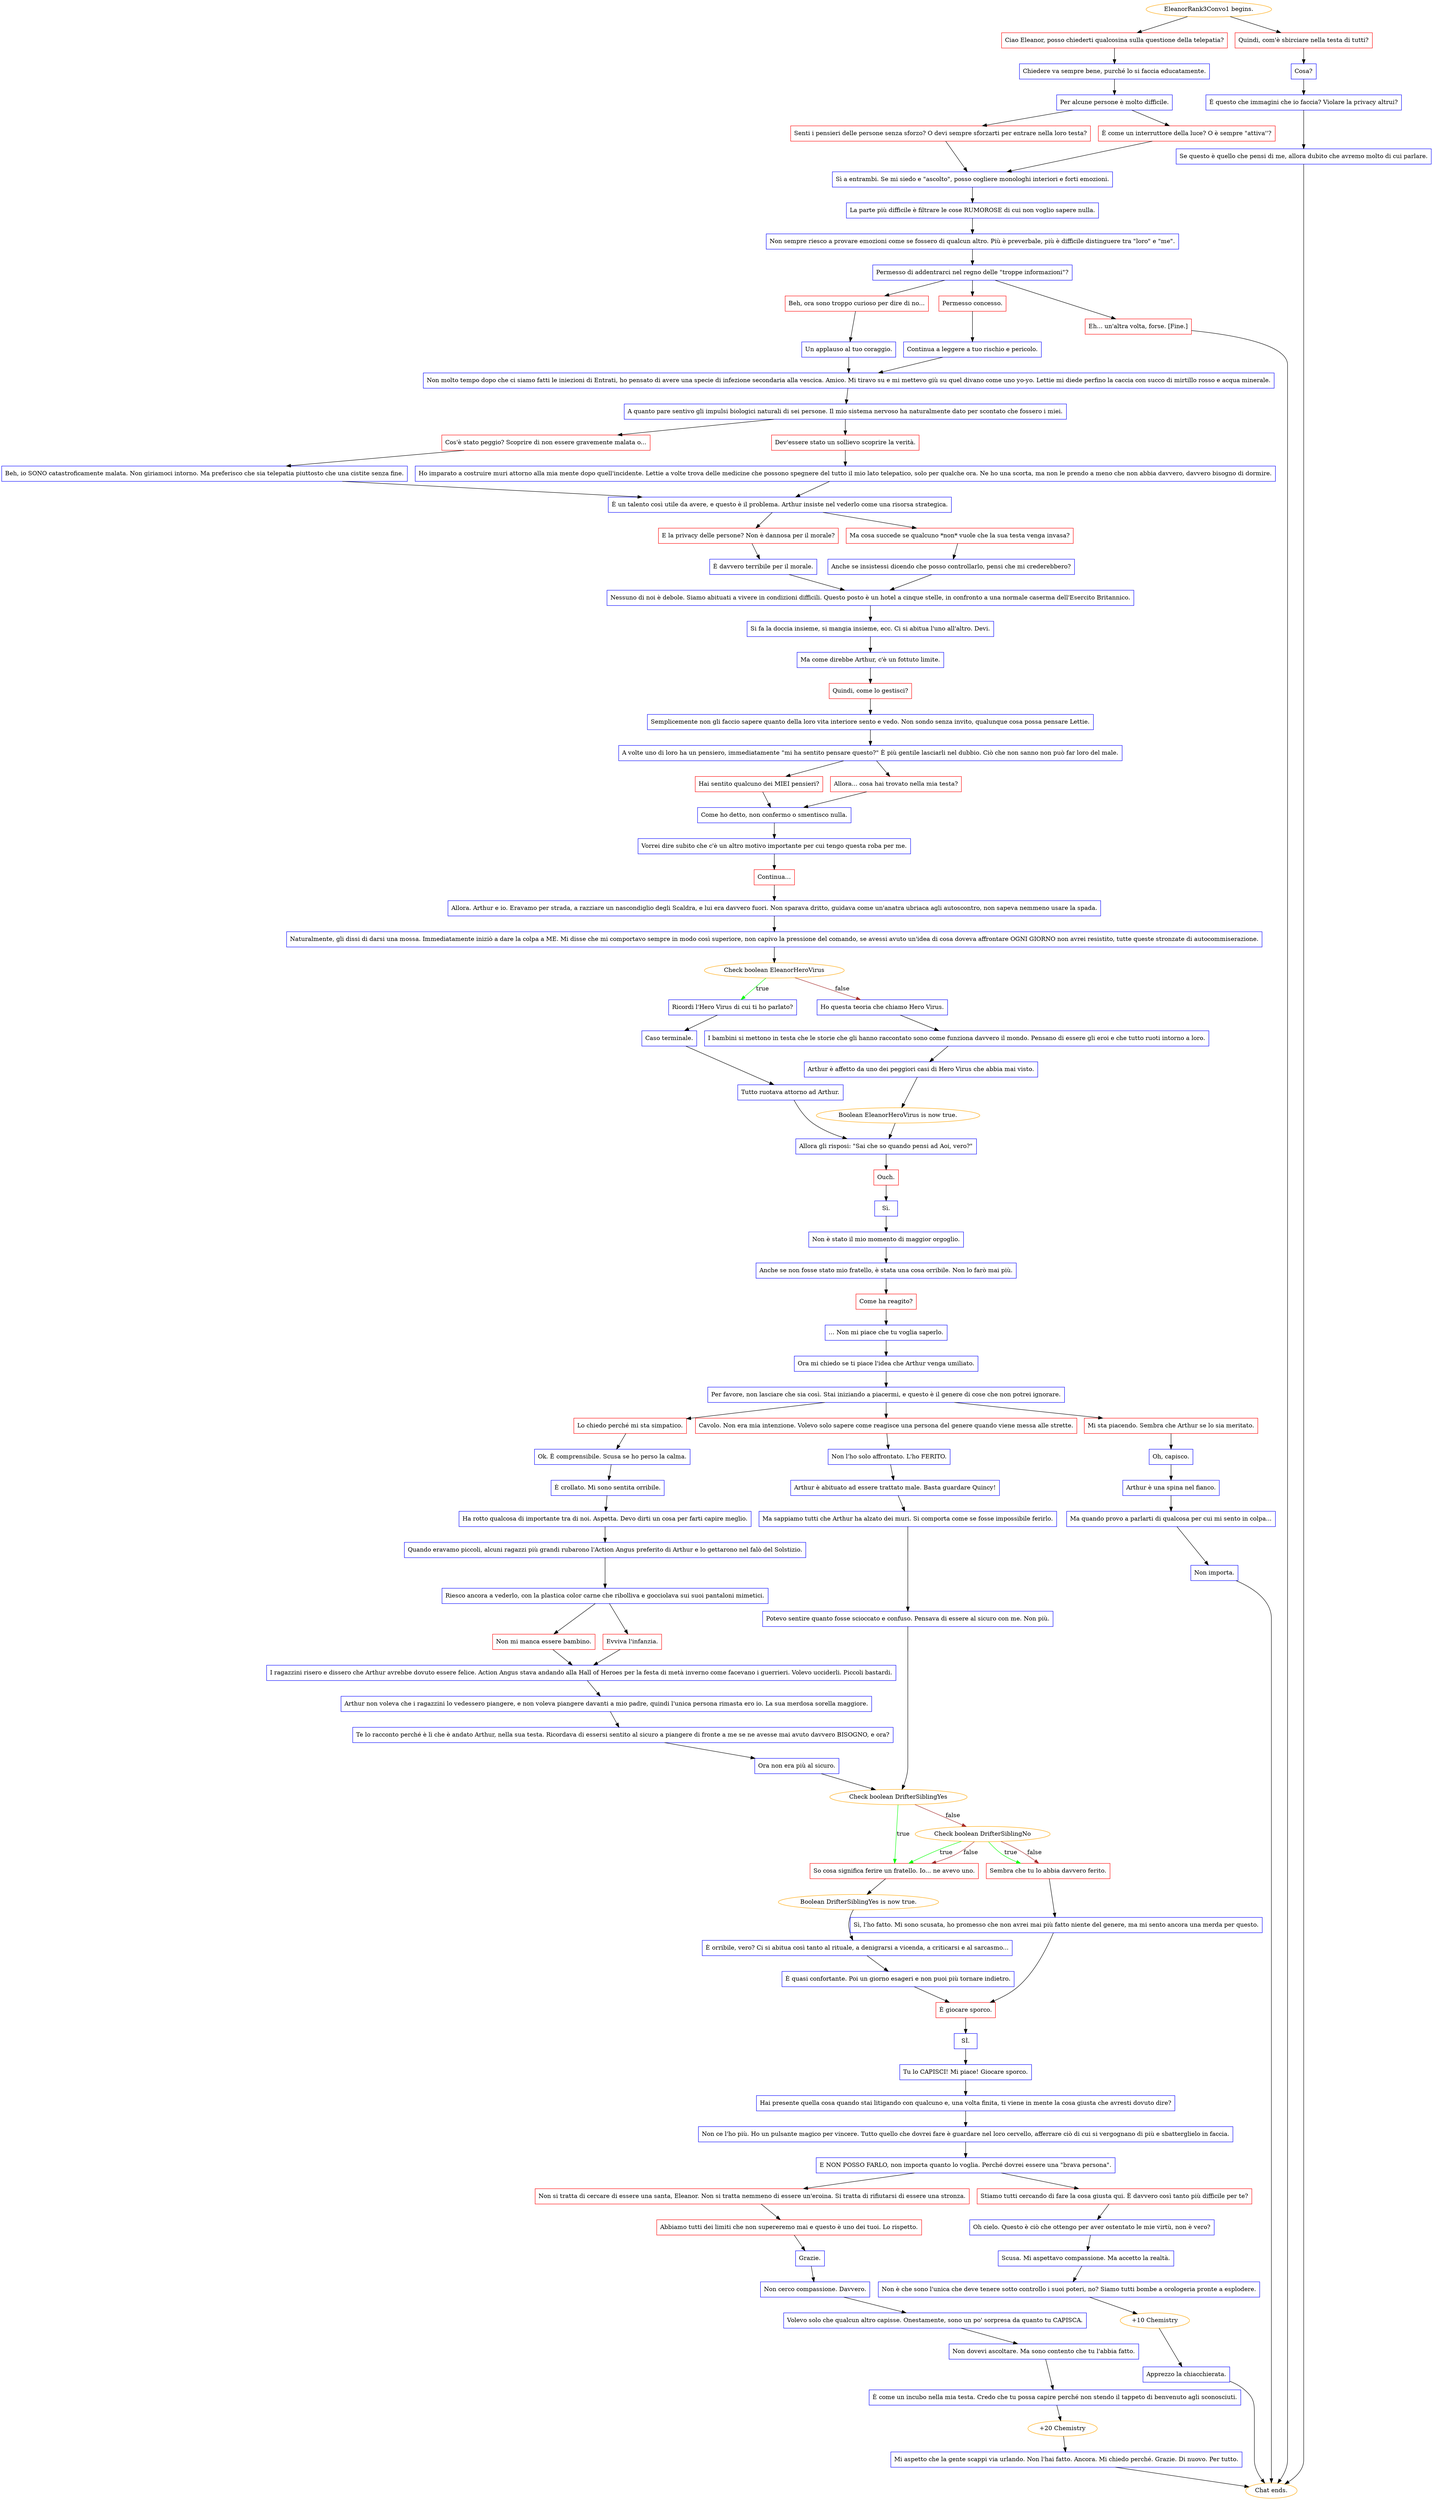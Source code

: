 digraph {
	"EleanorRank3Convo1 begins." [color=orange];
		"EleanorRank3Convo1 begins." -> j2968772802;
		"EleanorRank3Convo1 begins." -> j3719727842;
	j2968772802 [label="Ciao Eleanor, posso chiederti qualcosina sulla questione della telepatia?",shape=box,color=red];
		j2968772802 -> j2441000860;
	j3719727842 [label="Quindi, com'è sbirciare nella testa di tutti?",shape=box,color=red];
		j3719727842 -> j776202302;
	j2441000860 [label="Chiedere va sempre bene, purché lo si faccia educatamente.",shape=box,color=blue];
		j2441000860 -> j649192837;
	j776202302 [label="Cosa?",shape=box,color=blue];
		j776202302 -> j3556457144;
	j649192837 [label="Per alcune persone è molto difficile.",shape=box,color=blue];
		j649192837 -> j1727174362;
		j649192837 -> j1976726454;
	j3556457144 [label="È questo che immagini che io faccia? Violare la privacy altrui?",shape=box,color=blue];
		j3556457144 -> j643617122;
	j1727174362 [label="Senti i pensieri delle persone senza sforzo? O devi sempre sforzarti per entrare nella loro testa?",shape=box,color=red];
		j1727174362 -> j164776717;
	j1976726454 [label="È come un interruttore della luce? O è sempre \"attiva''?",shape=box,color=red];
		j1976726454 -> j164776717;
	j643617122 [label="Se questo è quello che pensi di me, allora dubito che avremo molto di cui parlare.",shape=box,color=blue];
		j643617122 -> "Chat ends.";
	j164776717 [label="Sì a entrambi. Se mi siedo e \"ascolto\", posso cogliere monologhi interiori e forti emozioni.",shape=box,color=blue];
		j164776717 -> j3918832614;
	"Chat ends." [color=orange];
	j3918832614 [label="La parte più difficile è filtrare le cose RUMOROSE di cui non voglio sapere nulla.",shape=box,color=blue];
		j3918832614 -> j3586643635;
	j3586643635 [label="Non sempre riesco a provare emozioni come se fossero di qualcun altro. Più è preverbale, più è difficile distinguere tra \"loro\" e \"me\".",shape=box,color=blue];
		j3586643635 -> j2577412210;
	j2577412210 [label="Permesso di addentrarci nel regno delle \"troppe informazioni\"?",shape=box,color=blue];
		j2577412210 -> j4244989280;
		j2577412210 -> j2038135987;
		j2577412210 -> j4021190004;
	j4244989280 [label="Beh, ora sono troppo curioso per dire di no...",shape=box,color=red];
		j4244989280 -> j3762067259;
	j2038135987 [label="Permesso concesso.",shape=box,color=red];
		j2038135987 -> j4209047323;
	j4021190004 [label="Eh... un'altra volta, forse. [Fine.]",shape=box,color=red];
		j4021190004 -> "Chat ends.";
	j3762067259 [label="Un applauso al tuo coraggio.",shape=box,color=blue];
		j3762067259 -> j3601360046;
	j4209047323 [label="Continua a leggere a tuo rischio e pericolo.",shape=box,color=blue];
		j4209047323 -> j3601360046;
	j3601360046 [label="Non molto tempo dopo che ci siamo fatti le iniezioni di Entrati, ho pensato di avere una specie di infezione secondaria alla vescica. Amico. Mi tiravo su e mi mettevo giù su quel divano come uno yo-yo. Lettie mi diede perfino la caccia con succo di mirtillo rosso e acqua minerale.",shape=box,color=blue];
		j3601360046 -> j1518271664;
	j1518271664 [label="A quanto pare sentivo gli impulsi biologici naturali di sei persone. Il mio sistema nervoso ha naturalmente dato per scontato che fossero i miei.",shape=box,color=blue];
		j1518271664 -> j1343716385;
		j1518271664 -> j1544686934;
	j1343716385 [label="Cos'è stato peggio? Scoprire di non essere gravemente malata o...",shape=box,color=red];
		j1343716385 -> j3847313482;
	j1544686934 [label="Dev'essere stato un sollievo scoprire la verità.",shape=box,color=red];
		j1544686934 -> j3945284686;
	j3847313482 [label="Beh, io SONO catastroficamente malata. Non giriamoci intorno. Ma preferisco che sia telepatia piuttosto che una cistite senza fine.",shape=box,color=blue];
		j3847313482 -> j3242229792;
	j3945284686 [label="Ho imparato a costruire muri attorno alla mia mente dopo quell'incidente. Lettie a volte trova delle medicine che possono spegnere del tutto il mio lato telepatico, solo per qualche ora. Ne ho una scorta, ma non le prendo a meno che non abbia davvero, davvero bisogno di dormire.",shape=box,color=blue];
		j3945284686 -> j3242229792;
	j3242229792 [label="È un talento così utile da avere, e questo è il problema. Arthur insiste nel vederlo come una risorsa strategica.",shape=box,color=blue];
		j3242229792 -> j1402859672;
		j3242229792 -> j4208122414;
	j1402859672 [label="E la privacy delle persone? Non è dannosa per il morale?",shape=box,color=red];
		j1402859672 -> j2157846828;
	j4208122414 [label="Ma cosa succede se qualcuno *non* vuole che la sua testa venga invasa?",shape=box,color=red];
		j4208122414 -> j1505995512;
	j2157846828 [label="È davvero terribile per il morale.",shape=box,color=blue];
		j2157846828 -> j2687748100;
	j1505995512 [label="Anche se insistessi dicendo che posso controllarlo, pensi che mi crederebbero?",shape=box,color=blue];
		j1505995512 -> j2687748100;
	j2687748100 [label="Nessuno di noi è debole. Siamo abituati a vivere in condizioni difficili. Questo posto è un hotel a cinque stelle, in confronto a una normale caserma dell'Esercito Britannico.",shape=box,color=blue];
		j2687748100 -> j4186312681;
	j4186312681 [label="Si fa la doccia insieme, si mangia insieme, ecc. Ci si abitua l'uno all'altro. Devi.",shape=box,color=blue];
		j4186312681 -> j2186205449;
	j2186205449 [label="Ma come direbbe Arthur, c'è un fottuto limite.",shape=box,color=blue];
		j2186205449 -> j436383202;
	j436383202 [label="Quindi, come lo gestisci?",shape=box,color=red];
		j436383202 -> j4162789552;
	j4162789552 [label="Semplicemente non gli faccio sapere quanto della loro vita interiore sento e vedo. Non sondo senza invito, qualunque cosa possa pensare Lettie.",shape=box,color=blue];
		j4162789552 -> j1059615616;
	j1059615616 [label="A volte uno di loro ha un pensiero, immediatamente \"mi ha sentito pensare questo?\" È più gentile lasciarli nel dubbio. Ciò che non sanno non può far loro del male.",shape=box,color=blue];
		j1059615616 -> j2811734405;
		j1059615616 -> j1870809642;
	j2811734405 [label="Hai sentito qualcuno dei MIEI pensieri?",shape=box,color=red];
		j2811734405 -> j3458207216;
	j1870809642 [label="Allora... cosa hai trovato nella mia testa?",shape=box,color=red];
		j1870809642 -> j3458207216;
	j3458207216 [label="Come ho detto, non confermo o smentisco nulla.",shape=box,color=blue];
		j3458207216 -> j3171842340;
	j3171842340 [label="Vorrei dire subito che c'è un altro motivo importante per cui tengo questa roba per me.",shape=box,color=blue];
		j3171842340 -> j1031685118;
	j1031685118 [label="Continua…",shape=box,color=red];
		j1031685118 -> j4127025417;
	j4127025417 [label="Allora. Arthur e io. Eravamo per strada, a razziare un nascondiglio degli Scaldra, e lui era davvero fuori. Non sparava dritto, guidava come un'anatra ubriaca agli autoscontro, non sapeva nemmeno usare la spada.",shape=box,color=blue];
		j4127025417 -> j1523071070;
	j1523071070 [label="Naturalmente, gli dissi di darsi una mossa. Immediatamente iniziò a dare la colpa a ME. Mi disse che mi comportavo sempre in modo così superiore, non capivo la pressione del comando, se avessi avuto un'idea di cosa doveva affrontare OGNI GIORNO non avrei resistito, tutte queste stronzate di autocommiserazione.",shape=box,color=blue];
		j1523071070 -> j1362887736;
	j1362887736 [label="Check boolean EleanorHeroVirus",color=orange];
		j1362887736 -> j3671190805 [label=true,color=green];
		j1362887736 -> j4040094128 [label=false,color=brown];
	j3671190805 [label="Ricordi l'Hero Virus di cui ti ho parlato?",shape=box,color=blue];
		j3671190805 -> j2781849716;
	j4040094128 [label="Ho questa teoria che chiamo Hero Virus.",shape=box,color=blue];
		j4040094128 -> j3299461342;
	j2781849716 [label="Caso terminale.",shape=box,color=blue];
		j2781849716 -> j2786470201;
	j3299461342 [label="I bambini si mettono in testa che le storie che gli hanno raccontato sono come funziona davvero il mondo. Pensano di essere gli eroi e che tutto ruoti intorno a loro.",shape=box,color=blue];
		j3299461342 -> j1667532687;
	j2786470201 [label="Tutto ruotava attorno ad Arthur.",shape=box,color=blue];
		j2786470201 -> j2382780050;
	j1667532687 [label="Arthur è affetto da uno dei peggiori casi di Hero Virus che abbia mai visto.",shape=box,color=blue];
		j1667532687 -> j700693986;
	j2382780050 [label="Allora gli risposi: \"Sai che so quando pensi ad Aoi, vero?\"",shape=box,color=blue];
		j2382780050 -> j4019123533;
	j700693986 [label="Boolean EleanorHeroVirus is now true.",color=orange];
		j700693986 -> j2382780050;
	j4019123533 [label="Ouch.",shape=box,color=red];
		j4019123533 -> j3241826602;
	j3241826602 [label="Sì.",shape=box,color=blue];
		j3241826602 -> j1909216734;
	j1909216734 [label="Non è stato il mio momento di maggior orgoglio.",shape=box,color=blue];
		j1909216734 -> j2951125029;
	j2951125029 [label="Anche se non fosse stato mio fratello, è stata una cosa orribile. Non lo farò mai più.",shape=box,color=blue];
		j2951125029 -> j3543580214;
	j3543580214 [label="Come ha reagito?",shape=box,color=red];
		j3543580214 -> j1257451755;
	j1257451755 [label="… Non mi piace che tu voglia saperlo.",shape=box,color=blue];
		j1257451755 -> j4212185760;
	j4212185760 [label="Ora mi chiedo se ti piace l'idea che Arthur venga umiliato.",shape=box,color=blue];
		j4212185760 -> j1512911180;
	j1512911180 [label="Per favore, non lasciare che sia così. Stai iniziando a piacermi, e questo è il genere di cose che non potrei ignorare.",shape=box,color=blue];
		j1512911180 -> j2609550719;
		j1512911180 -> j568538645;
		j1512911180 -> j3942772309;
	j2609550719 [label="Lo chiedo perché mi sta simpatico.",shape=box,color=red];
		j2609550719 -> j139863645;
	j568538645 [label="Cavolo. Non era mia intenzione. Volevo solo sapere come reagisce una persona del genere quando viene messa alle strette.",shape=box,color=red];
		j568538645 -> j2367137866;
	j3942772309 [label="Mi sta piacendo. Sembra che Arthur se lo sia meritato.",shape=box,color=red];
		j3942772309 -> j492210172;
	j139863645 [label="Ok. È comprensibile. Scusa se ho perso la calma.",shape=box,color=blue];
		j139863645 -> j2213494764;
	j2367137866 [label="Non l'ho solo affrontato. L'ho FERITO.",shape=box,color=blue];
		j2367137866 -> j3927631755;
	j492210172 [label="Oh, capisco.",shape=box,color=blue];
		j492210172 -> j1715138185;
	j2213494764 [label="È crollato. Mi sono sentita orribile.",shape=box,color=blue];
		j2213494764 -> j327415255;
	j3927631755 [label="Arthur è abituato ad essere trattato male. Basta guardare Quincy!",shape=box,color=blue];
		j3927631755 -> j4053431199;
	j1715138185 [label="Arthur è una spina nel fianco.",shape=box,color=blue];
		j1715138185 -> j2238714255;
	j327415255 [label="Ha rotto qualcosa di importante tra di noi. Aspetta. Devo dirti un cosa per farti capire meglio.",shape=box,color=blue];
		j327415255 -> j3873940513;
	j4053431199 [label="Ma sappiamo tutti che Arthur ha alzato dei muri. Si comporta come se fosse impossibile ferirlo.",shape=box,color=blue];
		j4053431199 -> j479080341;
	j2238714255 [label="Ma quando provo a parlarti di qualcosa per cui mi sento in colpa...",shape=box,color=blue];
		j2238714255 -> j2125704801;
	j3873940513 [label="Quando eravamo piccoli, alcuni ragazzi più grandi rubarono l'Action Angus preferito di Arthur e lo gettarono nel falò del Solstizio.",shape=box,color=blue];
		j3873940513 -> j2444210965;
	j479080341 [label="Potevo sentire quanto fosse scioccato e confuso. Pensava di essere al sicuro con me. Non più.",shape=box,color=blue];
		j479080341 -> j4218162884;
	j2125704801 [label="Non importa.",shape=box,color=blue];
		j2125704801 -> "Chat ends.";
	j2444210965 [label="Riesco ancora a vederlo, con la plastica color carne che ribolliva e gocciolava sui suoi pantaloni mimetici.",shape=box,color=blue];
		j2444210965 -> j3185370046;
		j2444210965 -> j523865391;
	j4218162884 [label="Check boolean DrifterSiblingYes",color=orange];
		j4218162884 -> j2068113123 [label=true,color=green];
		j4218162884 -> j1944990817 [label=false,color=brown];
	j3185370046 [label="Non mi manca essere bambino.",shape=box,color=red];
		j3185370046 -> j2166021539;
	j523865391 [label="Evviva l'infanzia.",shape=box,color=red];
		j523865391 -> j2166021539;
	j2068113123 [label="So cosa significa ferire un fratello. Io... ne avevo uno.",shape=box,color=red];
		j2068113123 -> j3751280428;
	j1944990817 [label="Check boolean DrifterSiblingNo",color=orange];
		j1944990817 -> j2068113123 [label=true,color=green];
		j1944990817 -> j2644873561 [label=true,color=green];
		j1944990817 -> j2068113123 [label=false,color=brown];
		j1944990817 -> j2644873561 [label=false,color=brown];
	j2166021539 [label="I ragazzini risero e dissero che Arthur avrebbe dovuto essere felice. Action Angus stava andando alla Hall of Heroes per la festa di metà inverno come facevano i guerrieri. Volevo ucciderli. Piccoli bastardi.",shape=box,color=blue];
		j2166021539 -> j1346591232;
	j3751280428 [label="Boolean DrifterSiblingYes is now true.",color=orange];
		j3751280428 -> j2902277493;
	j2644873561 [label="Sembra che tu lo abbia davvero ferito.",shape=box,color=red];
		j2644873561 -> j784203920;
	j1346591232 [label="Arthur non voleva che i ragazzini lo vedessero piangere, e non voleva piangere davanti a mio padre, quindi l'unica persona rimasta ero io. La sua merdosa sorella maggiore.",shape=box,color=blue];
		j1346591232 -> j4174383123;
	j2902277493 [label="È orribile, vero? Ci si abitua così tanto al rituale, a denigrarsi a vicenda, a criticarsi e al sarcasmo...",shape=box,color=blue];
		j2902277493 -> j1070456293;
	j784203920 [label="Sì, l'ho fatto. Mi sono scusata, ho promesso che non avrei mai più fatto niente del genere, ma mi sento ancora una merda per questo.",shape=box,color=blue];
		j784203920 -> j2363328466;
	j4174383123 [label="Te lo racconto perché è lì che è andato Arthur, nella sua testa. Ricordava di essersi sentito al sicuro a piangere di fronte a me se ne avesse mai avuto davvero BISOGNO, e ora?",shape=box,color=blue];
		j4174383123 -> j3104289825;
	j1070456293 [label="È quasi confortante. Poi un giorno esageri e non puoi più tornare indietro.",shape=box,color=blue];
		j1070456293 -> j2363328466;
	j2363328466 [label="È giocare sporco.",shape=box,color=red];
		j2363328466 -> j2951206075;
	j3104289825 [label="Ora non era più al sicuro.",shape=box,color=blue];
		j3104289825 -> j4218162884;
	j2951206075 [label="SÌ.",shape=box,color=blue];
		j2951206075 -> j1753958048;
	j1753958048 [label="Tu lo CAPISCI! Mi piace! Giocare sporco.",shape=box,color=blue];
		j1753958048 -> j3657828178;
	j3657828178 [label="Hai presente quella cosa quando stai litigando con qualcuno e, una volta finita, ti viene in mente la cosa giusta che avresti dovuto dire?",shape=box,color=blue];
		j3657828178 -> j3501913465;
	j3501913465 [label="Non ce l'ho più. Ho un pulsante magico per vincere. Tutto quello che dovrei fare è guardare nel loro cervello, afferrare ciò di cui si vergognano di più e sbatterglielo in faccia.",shape=box,color=blue];
		j3501913465 -> j1876705132;
	j1876705132 [label="E NON POSSO FARLO, non importa quanto lo voglia. Perché dovrei essere una \"brava persona\".",shape=box,color=blue];
		j1876705132 -> j1870075993;
		j1876705132 -> j234678605;
	j1870075993 [label="Non si tratta di cercare di essere una santa, Eleanor. Non si tratta nemmeno di essere un'eroina. Si tratta di rifiutarsi di essere una stronza.",shape=box,color=red];
		j1870075993 -> j4245990680;
	j234678605 [label="Stiamo tutti cercando di fare la cosa giusta qui. È davvero così tanto più difficile per te?",shape=box,color=red];
		j234678605 -> j1628178305;
	j4245990680 [label="Abbiamo tutti dei limiti che non supereremo mai e questo è uno dei tuoi. Lo rispetto.",shape=box,color=red];
		j4245990680 -> j4114827874;
	j1628178305 [label="Oh cielo. Questo è ciò che ottengo per aver ostentato le mie virtù, non è vero?",shape=box,color=blue];
		j1628178305 -> j741142246;
	j4114827874 [label="Grazie.",shape=box,color=blue];
		j4114827874 -> j3700091604;
	j741142246 [label="Scusa. Mi aspettavo compassione. Ma accetto la realtà.",shape=box,color=blue];
		j741142246 -> j1748948439;
	j3700091604 [label="Non cerco compassione. Davvero.",shape=box,color=blue];
		j3700091604 -> j881636412;
	j1748948439 [label="Non è che sono l'unica che deve tenere sotto controllo i suoi poteri, no? Siamo tutti bombe a orologeria pronte a esplodere.",shape=box,color=blue];
		j1748948439 -> j967183055;
	j881636412 [label="Volevo solo che qualcun altro capisse. Onestamente, sono un po' sorpresa da quanto tu CAPISCA.",shape=box,color=blue];
		j881636412 -> j1289389446;
	j967183055 [label="+10 Chemistry",color=orange];
		j967183055 -> j591750307;
	j1289389446 [label="Non dovevi ascoltare. Ma sono contento che tu l'abbia fatto.",shape=box,color=blue];
		j1289389446 -> j1892034791;
	j591750307 [label="Apprezzo la chiacchierata.",shape=box,color=blue];
		j591750307 -> "Chat ends.";
	j1892034791 [label="È come un incubo nella mia testa. Credo che tu possa capire perché non stendo il tappeto di benvenuto agli sconosciuti.",shape=box,color=blue];
		j1892034791 -> j3527561249;
	j3527561249 [label="+20 Chemistry",color=orange];
		j3527561249 -> j1658273249;
	j1658273249 [label="Mi aspetto che la gente scappi via urlando. Non l'hai fatto. Ancora. Mi chiedo perché. Grazie. Di nuovo. Per tutto.",shape=box,color=blue];
		j1658273249 -> "Chat ends.";
}